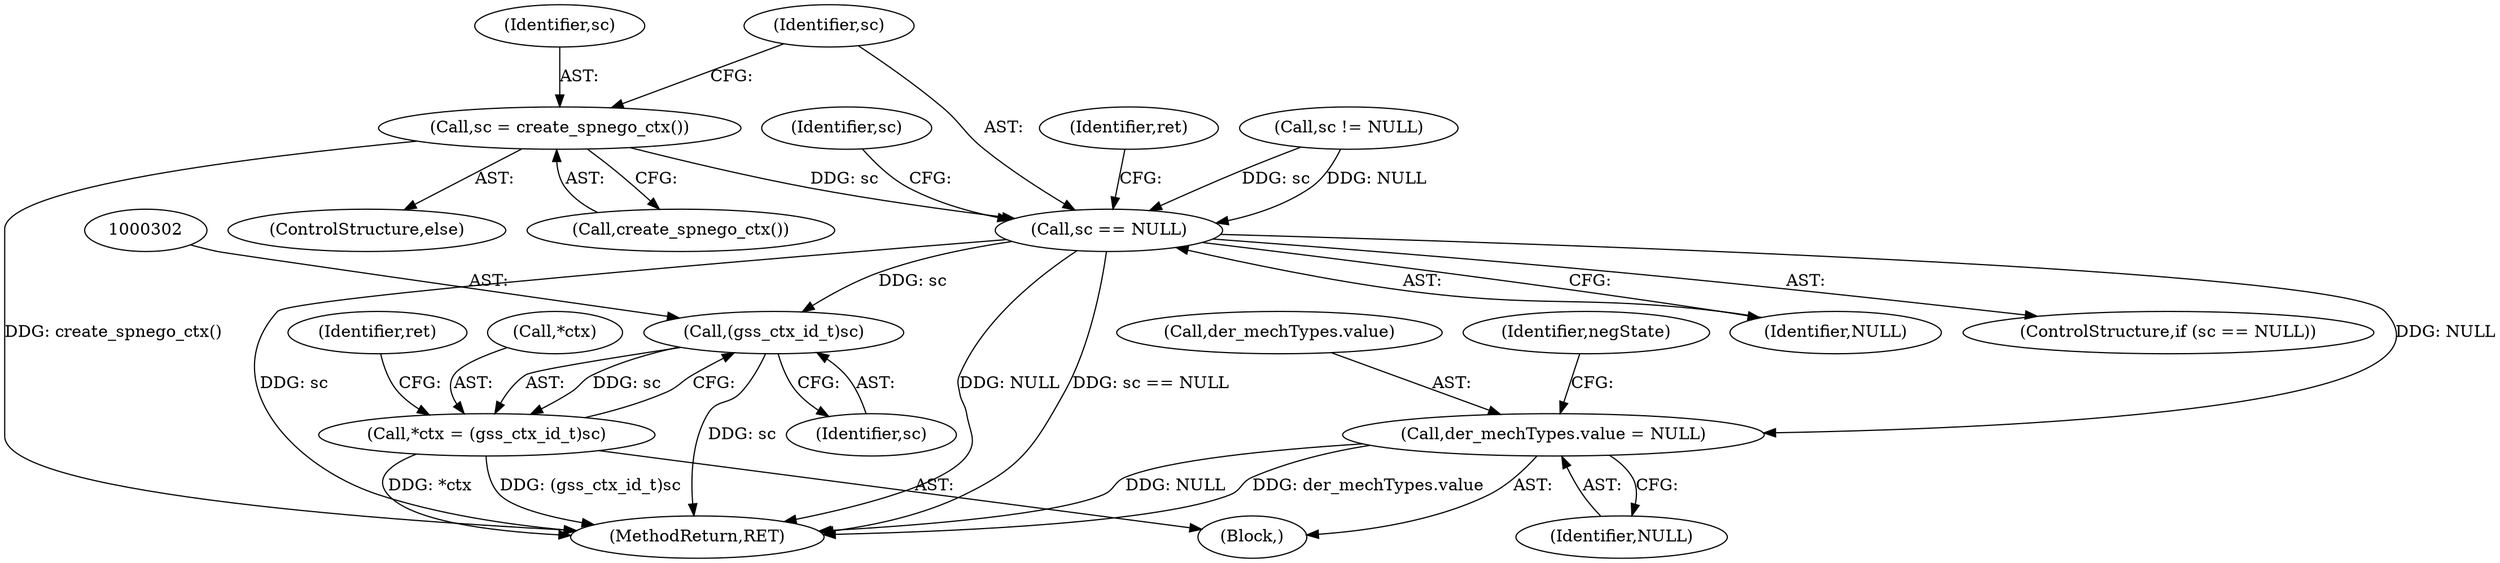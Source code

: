 digraph "0_krb5_b51b33f2bc5d1497ddf5bd107f791c101695000d_0@API" {
"1000235" [label="(Call,sc = create_spnego_ctx())"];
"1000239" [label="(Call,sc == NULL)"];
"1000274" [label="(Call,der_mechTypes.value = NULL)"];
"1000301" [label="(Call,(gss_ctx_id_t)sc)"];
"1000298" [label="(Call,*ctx = (gss_ctx_id_t)sc)"];
"1000274" [label="(Call,der_mechTypes.value = NULL)"];
"1000244" [label="(Identifier,ret)"];
"1000219" [label="(Call,sc != NULL)"];
"1000235" [label="(Call,sc = create_spnego_ctx())"];
"1000303" [label="(Identifier,sc)"];
"1000278" [label="(Identifier,NULL)"];
"1000237" [label="(Call,create_spnego_ctx())"];
"1000299" [label="(Call,*ctx)"];
"1000298" [label="(Call,*ctx = (gss_ctx_id_t)sc)"];
"1000110" [label="(Block,)"];
"1000275" [label="(Call,der_mechTypes.value)"];
"1000240" [label="(Identifier,sc)"];
"1000236" [label="(Identifier,sc)"];
"1000253" [label="(Identifier,sc)"];
"1000301" [label="(Call,(gss_ctx_id_t)sc)"];
"1000241" [label="(Identifier,NULL)"];
"1000282" [label="(Identifier,negState)"];
"1000238" [label="(ControlStructure,if (sc == NULL))"];
"1000239" [label="(Call,sc == NULL)"];
"1000234" [label="(ControlStructure,else)"];
"1000331" [label="(MethodReturn,RET)"];
"1000305" [label="(Identifier,ret)"];
"1000235" -> "1000234"  [label="AST: "];
"1000235" -> "1000237"  [label="CFG: "];
"1000236" -> "1000235"  [label="AST: "];
"1000237" -> "1000235"  [label="AST: "];
"1000240" -> "1000235"  [label="CFG: "];
"1000235" -> "1000331"  [label="DDG: create_spnego_ctx()"];
"1000235" -> "1000239"  [label="DDG: sc"];
"1000239" -> "1000238"  [label="AST: "];
"1000239" -> "1000241"  [label="CFG: "];
"1000240" -> "1000239"  [label="AST: "];
"1000241" -> "1000239"  [label="AST: "];
"1000244" -> "1000239"  [label="CFG: "];
"1000253" -> "1000239"  [label="CFG: "];
"1000239" -> "1000331"  [label="DDG: sc == NULL"];
"1000239" -> "1000331"  [label="DDG: sc"];
"1000239" -> "1000331"  [label="DDG: NULL"];
"1000219" -> "1000239"  [label="DDG: sc"];
"1000219" -> "1000239"  [label="DDG: NULL"];
"1000239" -> "1000274"  [label="DDG: NULL"];
"1000239" -> "1000301"  [label="DDG: sc"];
"1000274" -> "1000110"  [label="AST: "];
"1000274" -> "1000278"  [label="CFG: "];
"1000275" -> "1000274"  [label="AST: "];
"1000278" -> "1000274"  [label="AST: "];
"1000282" -> "1000274"  [label="CFG: "];
"1000274" -> "1000331"  [label="DDG: der_mechTypes.value"];
"1000274" -> "1000331"  [label="DDG: NULL"];
"1000301" -> "1000298"  [label="AST: "];
"1000301" -> "1000303"  [label="CFG: "];
"1000302" -> "1000301"  [label="AST: "];
"1000303" -> "1000301"  [label="AST: "];
"1000298" -> "1000301"  [label="CFG: "];
"1000301" -> "1000331"  [label="DDG: sc"];
"1000301" -> "1000298"  [label="DDG: sc"];
"1000298" -> "1000110"  [label="AST: "];
"1000299" -> "1000298"  [label="AST: "];
"1000305" -> "1000298"  [label="CFG: "];
"1000298" -> "1000331"  [label="DDG: *ctx"];
"1000298" -> "1000331"  [label="DDG: (gss_ctx_id_t)sc"];
}
